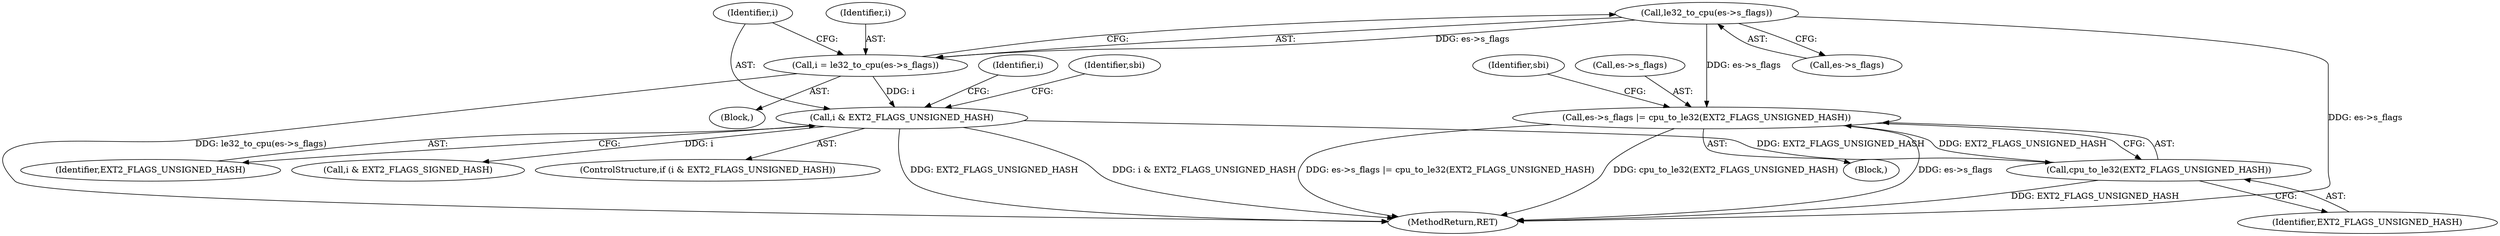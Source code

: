 digraph "0_linux_0449641130f5652b344ef6fa39fa019d7e94660a@pointer" {
"1001002" [label="(Call,es->s_flags |= cpu_to_le32(EXT2_FLAGS_UNSIGNED_HASH))"];
"1000981" [label="(Call,le32_to_cpu(es->s_flags))"];
"1001006" [label="(Call,cpu_to_le32(EXT2_FLAGS_UNSIGNED_HASH))"];
"1000986" [label="(Call,i & EXT2_FLAGS_UNSIGNED_HASH)"];
"1000979" [label="(Call,i = le32_to_cpu(es->s_flags))"];
"1001002" [label="(Call,es->s_flags |= cpu_to_le32(EXT2_FLAGS_UNSIGNED_HASH))"];
"1000985" [label="(ControlStructure,if (i & EXT2_FLAGS_UNSIGNED_HASH))"];
"1000981" [label="(Call,le32_to_cpu(es->s_flags))"];
"1000988" [label="(Identifier,EXT2_FLAGS_UNSIGNED_HASH)"];
"1000986" [label="(Call,i & EXT2_FLAGS_UNSIGNED_HASH)"];
"1000979" [label="(Call,i = le32_to_cpu(es->s_flags))"];
"1000991" [label="(Identifier,sbi)"];
"1000997" [label="(Call,i & EXT2_FLAGS_SIGNED_HASH)"];
"1001010" [label="(Identifier,sbi)"];
"1001007" [label="(Identifier,EXT2_FLAGS_UNSIGNED_HASH)"];
"1000124" [label="(Block,)"];
"1000982" [label="(Call,es->s_flags)"];
"1001006" [label="(Call,cpu_to_le32(EXT2_FLAGS_UNSIGNED_HASH))"];
"1000998" [label="(Identifier,i)"];
"1000987" [label="(Identifier,i)"];
"1002222" [label="(MethodReturn,RET)"];
"1001001" [label="(Block,)"];
"1001003" [label="(Call,es->s_flags)"];
"1000980" [label="(Identifier,i)"];
"1001002" -> "1001001"  [label="AST: "];
"1001002" -> "1001006"  [label="CFG: "];
"1001003" -> "1001002"  [label="AST: "];
"1001006" -> "1001002"  [label="AST: "];
"1001010" -> "1001002"  [label="CFG: "];
"1001002" -> "1002222"  [label="DDG: es->s_flags"];
"1001002" -> "1002222"  [label="DDG: es->s_flags |= cpu_to_le32(EXT2_FLAGS_UNSIGNED_HASH)"];
"1001002" -> "1002222"  [label="DDG: cpu_to_le32(EXT2_FLAGS_UNSIGNED_HASH)"];
"1000981" -> "1001002"  [label="DDG: es->s_flags"];
"1001006" -> "1001002"  [label="DDG: EXT2_FLAGS_UNSIGNED_HASH"];
"1000981" -> "1000979"  [label="AST: "];
"1000981" -> "1000982"  [label="CFG: "];
"1000982" -> "1000981"  [label="AST: "];
"1000979" -> "1000981"  [label="CFG: "];
"1000981" -> "1002222"  [label="DDG: es->s_flags"];
"1000981" -> "1000979"  [label="DDG: es->s_flags"];
"1001006" -> "1001007"  [label="CFG: "];
"1001007" -> "1001006"  [label="AST: "];
"1001006" -> "1002222"  [label="DDG: EXT2_FLAGS_UNSIGNED_HASH"];
"1000986" -> "1001006"  [label="DDG: EXT2_FLAGS_UNSIGNED_HASH"];
"1000986" -> "1000985"  [label="AST: "];
"1000986" -> "1000988"  [label="CFG: "];
"1000987" -> "1000986"  [label="AST: "];
"1000988" -> "1000986"  [label="AST: "];
"1000991" -> "1000986"  [label="CFG: "];
"1000998" -> "1000986"  [label="CFG: "];
"1000986" -> "1002222"  [label="DDG: EXT2_FLAGS_UNSIGNED_HASH"];
"1000986" -> "1002222"  [label="DDG: i & EXT2_FLAGS_UNSIGNED_HASH"];
"1000979" -> "1000986"  [label="DDG: i"];
"1000986" -> "1000997"  [label="DDG: i"];
"1000979" -> "1000124"  [label="AST: "];
"1000980" -> "1000979"  [label="AST: "];
"1000987" -> "1000979"  [label="CFG: "];
"1000979" -> "1002222"  [label="DDG: le32_to_cpu(es->s_flags)"];
}
